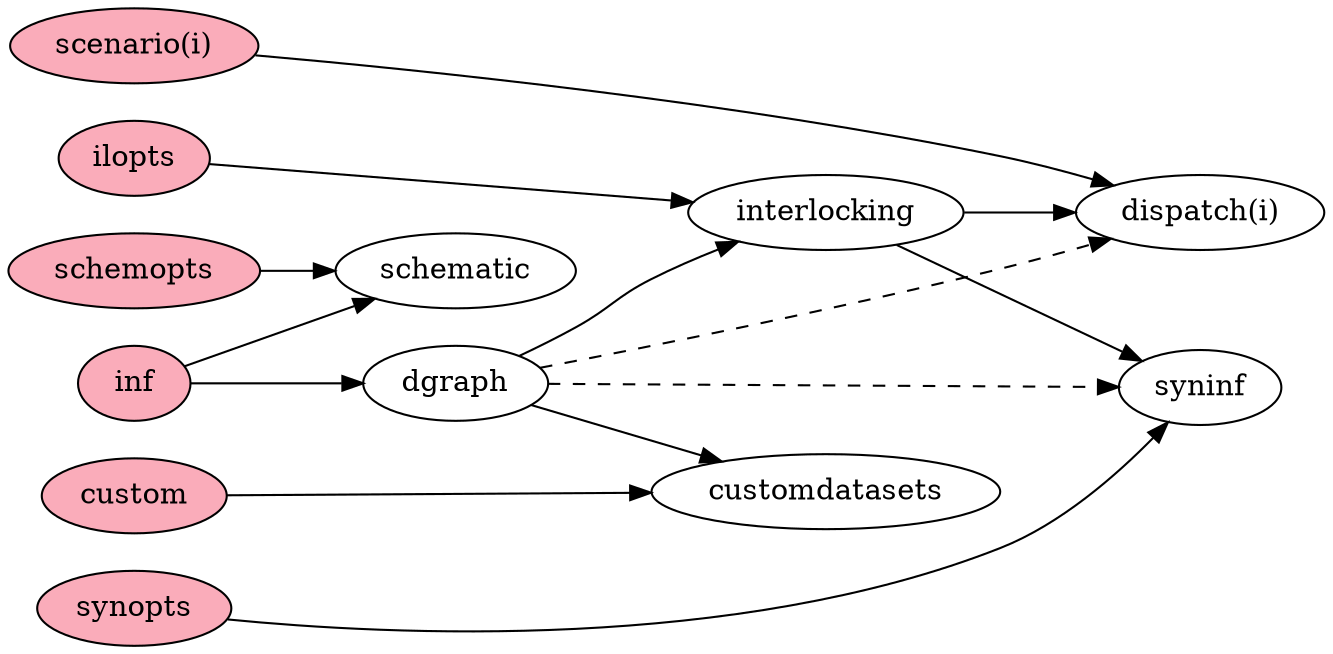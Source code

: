 // infrastructure
// interlocking
// dgraph
// ilopts
// scenarios
// synopts
// syninf
// dispatches
// customdatasets
// custom

 digraph deps {

rankdir="LR";
inf       [ style=filled, fillcolor = "#faacba" ];
ilopts    [ style=filled, fillcolor = "#faacba" ];
"scenario(i)" [ style=filled, fillcolor = "#faacba" ];
synopts   [ style=filled, fillcolor = "#faacba" ];
custom    [ style=filled, fillcolor = "#faacba" ];
schemopts    [ style=filled, fillcolor = "#faacba" ];

{rank=same {inf, ilopts, "scenario(i)", synopts, custom }}

schemopts->schematic;
inf -> schematic;
inf -> dgraph;
dgraph -> interlocking;
ilopts -> interlocking;
dgraph -> "dispatch(i)" [style=dashed];
"scenario(i)" -> "dispatch(i)";
interlocking -> "dispatch(i)";
synopts -> syninf;
dgraph -> syninf [style=dashed];
interlocking -> syninf;


custom -> customdatasets;
dgraph -> customdatasets;


 }
